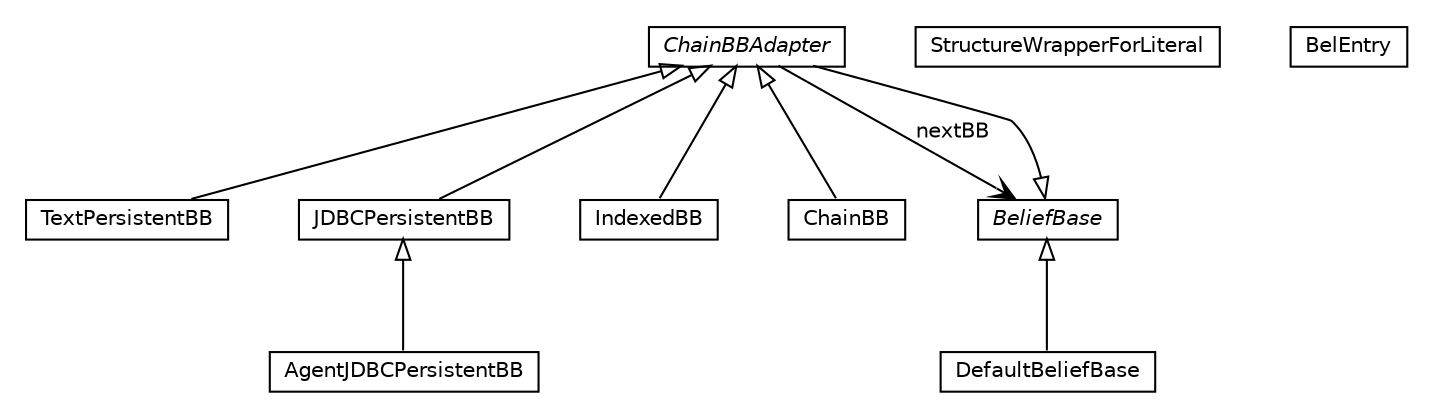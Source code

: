#!/usr/local/bin/dot
#
# Class diagram 
# Generated by UMLGraph version R5_6 (http://www.umlgraph.org/)
#

digraph G {
	edge [fontname="Helvetica",fontsize=10,labelfontname="Helvetica",labelfontsize=10];
	node [fontname="Helvetica",fontsize=10,shape=plaintext];
	nodesep=0.25;
	ranksep=0.5;
	// jason.bb.TextPersistentBB
	c1985 [label=<<table title="jason.bb.TextPersistentBB" border="0" cellborder="1" cellspacing="0" cellpadding="2" port="p" href="./TextPersistentBB.html">
		<tr><td><table border="0" cellspacing="0" cellpadding="1">
<tr><td align="center" balign="center"> TextPersistentBB </td></tr>
		</table></td></tr>
		</table>>, URL="./TextPersistentBB.html", fontname="Helvetica", fontcolor="black", fontsize=10.0];
	// jason.bb.StructureWrapperForLiteral
	c1986 [label=<<table title="jason.bb.StructureWrapperForLiteral" border="0" cellborder="1" cellspacing="0" cellpadding="2" port="p" href="./StructureWrapperForLiteral.html">
		<tr><td><table border="0" cellspacing="0" cellpadding="1">
<tr><td align="center" balign="center"> StructureWrapperForLiteral </td></tr>
		</table></td></tr>
		</table>>, URL="./StructureWrapperForLiteral.html", fontname="Helvetica", fontcolor="black", fontsize=10.0];
	// jason.bb.JDBCPersistentBB
	c1987 [label=<<table title="jason.bb.JDBCPersistentBB" border="0" cellborder="1" cellspacing="0" cellpadding="2" port="p" href="./JDBCPersistentBB.html">
		<tr><td><table border="0" cellspacing="0" cellpadding="1">
<tr><td align="center" balign="center"> JDBCPersistentBB </td></tr>
		</table></td></tr>
		</table>>, URL="./JDBCPersistentBB.html", fontname="Helvetica", fontcolor="black", fontsize=10.0];
	// jason.bb.IndexedBB
	c1988 [label=<<table title="jason.bb.IndexedBB" border="0" cellborder="1" cellspacing="0" cellpadding="2" port="p" href="./IndexedBB.html">
		<tr><td><table border="0" cellspacing="0" cellpadding="1">
<tr><td align="center" balign="center"> IndexedBB </td></tr>
		</table></td></tr>
		</table>>, URL="./IndexedBB.html", fontname="Helvetica", fontcolor="black", fontsize=10.0];
	// jason.bb.DefaultBeliefBase
	c1989 [label=<<table title="jason.bb.DefaultBeliefBase" border="0" cellborder="1" cellspacing="0" cellpadding="2" port="p" href="./DefaultBeliefBase.html">
		<tr><td><table border="0" cellspacing="0" cellpadding="1">
<tr><td align="center" balign="center"> DefaultBeliefBase </td></tr>
		</table></td></tr>
		</table>>, URL="./DefaultBeliefBase.html", fontname="Helvetica", fontcolor="black", fontsize=10.0];
	// jason.bb.DefaultBeliefBase.BelEntry
	c1990 [label=<<table title="jason.bb.DefaultBeliefBase.BelEntry" border="0" cellborder="1" cellspacing="0" cellpadding="2" port="p" href="./DefaultBeliefBase.BelEntry.html">
		<tr><td><table border="0" cellspacing="0" cellpadding="1">
<tr><td align="center" balign="center"> BelEntry </td></tr>
		</table></td></tr>
		</table>>, URL="./DefaultBeliefBase.BelEntry.html", fontname="Helvetica", fontcolor="black", fontsize=10.0];
	// jason.bb.ChainBBAdapter
	c1991 [label=<<table title="jason.bb.ChainBBAdapter" border="0" cellborder="1" cellspacing="0" cellpadding="2" port="p" href="./ChainBBAdapter.html">
		<tr><td><table border="0" cellspacing="0" cellpadding="1">
<tr><td align="center" balign="center"><font face="Helvetica-Oblique"> ChainBBAdapter </font></td></tr>
		</table></td></tr>
		</table>>, URL="./ChainBBAdapter.html", fontname="Helvetica", fontcolor="black", fontsize=10.0];
	// jason.bb.ChainBB
	c1992 [label=<<table title="jason.bb.ChainBB" border="0" cellborder="1" cellspacing="0" cellpadding="2" port="p" href="./ChainBB.html">
		<tr><td><table border="0" cellspacing="0" cellpadding="1">
<tr><td align="center" balign="center"> ChainBB </td></tr>
		</table></td></tr>
		</table>>, URL="./ChainBB.html", fontname="Helvetica", fontcolor="black", fontsize=10.0];
	// jason.bb.BeliefBase
	c1993 [label=<<table title="jason.bb.BeliefBase" border="0" cellborder="1" cellspacing="0" cellpadding="2" port="p" href="./BeliefBase.html">
		<tr><td><table border="0" cellspacing="0" cellpadding="1">
<tr><td align="center" balign="center"><font face="Helvetica-Oblique"> BeliefBase </font></td></tr>
		</table></td></tr>
		</table>>, URL="./BeliefBase.html", fontname="Helvetica", fontcolor="black", fontsize=10.0];
	// jason.bb.AgentJDBCPersistentBB
	c1994 [label=<<table title="jason.bb.AgentJDBCPersistentBB" border="0" cellborder="1" cellspacing="0" cellpadding="2" port="p" href="./AgentJDBCPersistentBB.html">
		<tr><td><table border="0" cellspacing="0" cellpadding="1">
<tr><td align="center" balign="center"> AgentJDBCPersistentBB </td></tr>
		</table></td></tr>
		</table>>, URL="./AgentJDBCPersistentBB.html", fontname="Helvetica", fontcolor="black", fontsize=10.0];
	//jason.bb.TextPersistentBB extends jason.bb.ChainBBAdapter
	c1991:p -> c1985:p [dir=back,arrowtail=empty];
	//jason.bb.JDBCPersistentBB extends jason.bb.ChainBBAdapter
	c1991:p -> c1987:p [dir=back,arrowtail=empty];
	//jason.bb.IndexedBB extends jason.bb.ChainBBAdapter
	c1991:p -> c1988:p [dir=back,arrowtail=empty];
	//jason.bb.DefaultBeliefBase extends jason.bb.BeliefBase
	c1993:p -> c1989:p [dir=back,arrowtail=empty];
	//jason.bb.ChainBBAdapter extends jason.bb.BeliefBase
	c1993:p -> c1991:p [dir=back,arrowtail=empty];
	// jason.bb.ChainBBAdapter NAVASSOC jason.bb.BeliefBase
	c1991:p -> c1993:p [taillabel="", label="nextBB", headlabel="", fontname="Helvetica", fontcolor="black", fontsize=10.0, color="black", arrowhead=open];
	//jason.bb.ChainBB extends jason.bb.ChainBBAdapter
	c1991:p -> c1992:p [dir=back,arrowtail=empty];
	//jason.bb.AgentJDBCPersistentBB extends jason.bb.JDBCPersistentBB
	c1987:p -> c1994:p [dir=back,arrowtail=empty];
}

